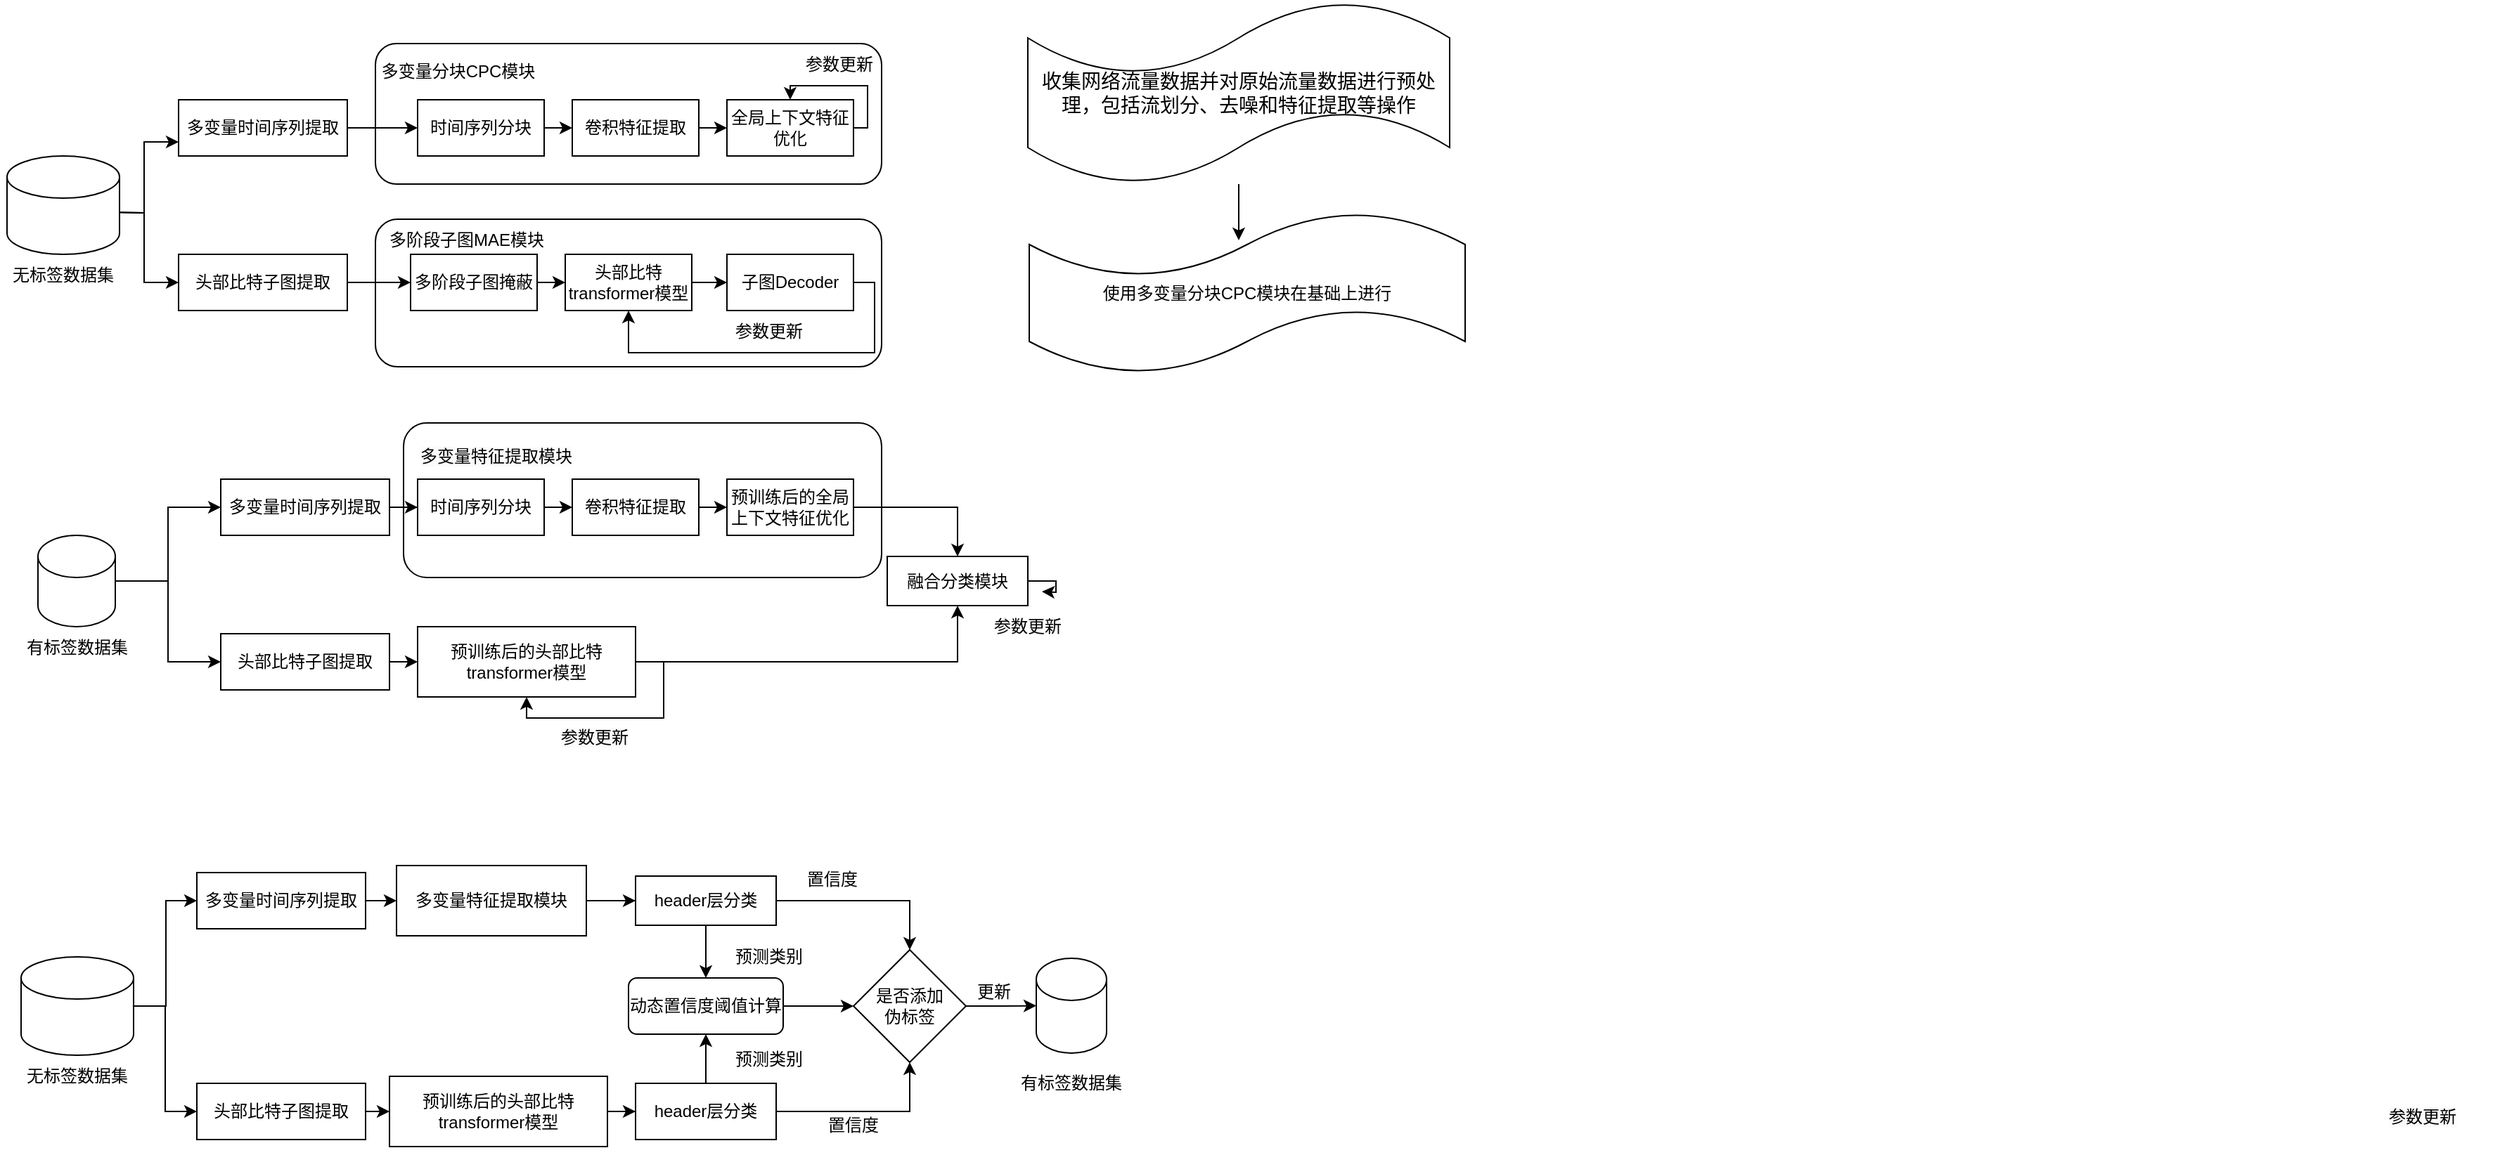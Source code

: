 <mxfile version="24.8.6">
  <diagram name="第 1 页" id="rEB31f508uckD36ukT6U">
    <mxGraphModel dx="1194" dy="549" grid="1" gridSize="10" guides="1" tooltips="1" connect="1" arrows="1" fold="1" page="1" pageScale="1" pageWidth="2000" pageHeight="2000" math="0" shadow="0">
      <root>
        <mxCell id="0" />
        <mxCell id="1" parent="0" />
        <mxCell id="dRLYrWtj4GT_OisPDWlN-132" value="" style="rounded=1;whiteSpace=wrap;html=1;" vertex="1" parent="1">
          <mxGeometry x="400" y="330" width="340" height="110" as="geometry" />
        </mxCell>
        <mxCell id="dRLYrWtj4GT_OisPDWlN-33" value="" style="rounded=1;whiteSpace=wrap;html=1;" vertex="1" parent="1">
          <mxGeometry x="380" y="185" width="360" height="105" as="geometry" />
        </mxCell>
        <mxCell id="dRLYrWtj4GT_OisPDWlN-8" value="" style="rounded=1;whiteSpace=wrap;html=1;" vertex="1" parent="1">
          <mxGeometry x="380" y="60" width="360" height="100" as="geometry" />
        </mxCell>
        <mxCell id="dRLYrWtj4GT_OisPDWlN-27" style="edgeStyle=orthogonalEdgeStyle;rounded=0;orthogonalLoop=1;jettySize=auto;html=1;entryX=0;entryY=0.5;entryDx=0;entryDy=0;" edge="1" parent="1" source="dRLYrWtj4GT_OisPDWlN-3" target="dRLYrWtj4GT_OisPDWlN-26">
          <mxGeometry relative="1" as="geometry" />
        </mxCell>
        <mxCell id="dRLYrWtj4GT_OisPDWlN-3" value="多变量时间序列提取" style="rounded=0;whiteSpace=wrap;html=1;" vertex="1" parent="1">
          <mxGeometry x="240" y="100" width="120" height="40" as="geometry" />
        </mxCell>
        <mxCell id="dRLYrWtj4GT_OisPDWlN-10" style="edgeStyle=orthogonalEdgeStyle;rounded=0;orthogonalLoop=1;jettySize=auto;html=1;entryX=0;entryY=0.75;entryDx=0;entryDy=0;" edge="1" parent="1" target="dRLYrWtj4GT_OisPDWlN-3">
          <mxGeometry relative="1" as="geometry">
            <mxPoint x="190" y="180" as="sourcePoint" />
          </mxGeometry>
        </mxCell>
        <mxCell id="dRLYrWtj4GT_OisPDWlN-11" style="edgeStyle=orthogonalEdgeStyle;rounded=0;orthogonalLoop=1;jettySize=auto;html=1;entryX=0;entryY=0.5;entryDx=0;entryDy=0;" edge="1" parent="1" target="dRLYrWtj4GT_OisPDWlN-6">
          <mxGeometry relative="1" as="geometry">
            <mxPoint x="190" y="180" as="sourcePoint" />
          </mxGeometry>
        </mxCell>
        <mxCell id="dRLYrWtj4GT_OisPDWlN-74" style="edgeStyle=orthogonalEdgeStyle;rounded=0;orthogonalLoop=1;jettySize=auto;html=1;exitX=1;exitY=0.5;exitDx=0;exitDy=0;entryX=0;entryY=0.5;entryDx=0;entryDy=0;exitPerimeter=0;" edge="1" parent="1" source="dRLYrWtj4GT_OisPDWlN-143" target="dRLYrWtj4GT_OisPDWlN-52">
          <mxGeometry relative="1" as="geometry">
            <mxPoint x="240" y="445" as="sourcePoint" />
          </mxGeometry>
        </mxCell>
        <mxCell id="dRLYrWtj4GT_OisPDWlN-75" style="edgeStyle=orthogonalEdgeStyle;rounded=0;orthogonalLoop=1;jettySize=auto;html=1;entryX=0;entryY=0.5;entryDx=0;entryDy=0;exitX=1;exitY=0.5;exitDx=0;exitDy=0;exitPerimeter=0;" edge="1" parent="1" source="dRLYrWtj4GT_OisPDWlN-143" target="dRLYrWtj4GT_OisPDWlN-54">
          <mxGeometry relative="1" as="geometry">
            <mxPoint x="240" y="445" as="sourcePoint" />
          </mxGeometry>
        </mxCell>
        <mxCell id="dRLYrWtj4GT_OisPDWlN-41" style="edgeStyle=orthogonalEdgeStyle;rounded=0;orthogonalLoop=1;jettySize=auto;html=1;entryX=0;entryY=0.5;entryDx=0;entryDy=0;" edge="1" parent="1" source="dRLYrWtj4GT_OisPDWlN-6" target="dRLYrWtj4GT_OisPDWlN-38">
          <mxGeometry relative="1" as="geometry" />
        </mxCell>
        <mxCell id="dRLYrWtj4GT_OisPDWlN-6" value="头部比特子图提取" style="rounded=0;whiteSpace=wrap;html=1;" vertex="1" parent="1">
          <mxGeometry x="240" y="210" width="120" height="40" as="geometry" />
        </mxCell>
        <mxCell id="dRLYrWtj4GT_OisPDWlN-29" style="edgeStyle=orthogonalEdgeStyle;rounded=0;orthogonalLoop=1;jettySize=auto;html=1;exitX=1;exitY=0.5;exitDx=0;exitDy=0;entryX=0;entryY=0.5;entryDx=0;entryDy=0;" edge="1" parent="1" source="dRLYrWtj4GT_OisPDWlN-23" target="dRLYrWtj4GT_OisPDWlN-25">
          <mxGeometry relative="1" as="geometry" />
        </mxCell>
        <mxCell id="dRLYrWtj4GT_OisPDWlN-23" value="卷积特征提取" style="rounded=0;whiteSpace=wrap;html=1;" vertex="1" parent="1">
          <mxGeometry x="520" y="100" width="90" height="40" as="geometry" />
        </mxCell>
        <mxCell id="dRLYrWtj4GT_OisPDWlN-30" style="edgeStyle=orthogonalEdgeStyle;rounded=0;orthogonalLoop=1;jettySize=auto;html=1;exitX=1;exitY=0.5;exitDx=0;exitDy=0;entryX=0.5;entryY=0;entryDx=0;entryDy=0;" edge="1" parent="1" source="dRLYrWtj4GT_OisPDWlN-25" target="dRLYrWtj4GT_OisPDWlN-25">
          <mxGeometry relative="1" as="geometry">
            <mxPoint x="790" y="90" as="targetPoint" />
            <Array as="points">
              <mxPoint x="730" y="120" />
              <mxPoint x="730" y="90" />
              <mxPoint x="675" y="90" />
            </Array>
          </mxGeometry>
        </mxCell>
        <mxCell id="dRLYrWtj4GT_OisPDWlN-25" value="全局上下文特征优化" style="rounded=0;whiteSpace=wrap;html=1;" vertex="1" parent="1">
          <mxGeometry x="630" y="100" width="90" height="40" as="geometry" />
        </mxCell>
        <mxCell id="dRLYrWtj4GT_OisPDWlN-28" style="edgeStyle=orthogonalEdgeStyle;rounded=0;orthogonalLoop=1;jettySize=auto;html=1;exitX=1;exitY=0.5;exitDx=0;exitDy=0;entryX=0;entryY=0.5;entryDx=0;entryDy=0;" edge="1" parent="1" source="dRLYrWtj4GT_OisPDWlN-26" target="dRLYrWtj4GT_OisPDWlN-23">
          <mxGeometry relative="1" as="geometry" />
        </mxCell>
        <mxCell id="dRLYrWtj4GT_OisPDWlN-26" value="时间序列分块" style="rounded=0;whiteSpace=wrap;html=1;" vertex="1" parent="1">
          <mxGeometry x="410" y="100" width="90" height="40" as="geometry" />
        </mxCell>
        <mxCell id="dRLYrWtj4GT_OisPDWlN-31" value="参数更新" style="text;html=1;align=center;verticalAlign=middle;whiteSpace=wrap;rounded=0;" vertex="1" parent="1">
          <mxGeometry x="680" y="60" width="60" height="30" as="geometry" />
        </mxCell>
        <mxCell id="dRLYrWtj4GT_OisPDWlN-32" value="多变量分块CPC模块" style="text;html=1;align=center;verticalAlign=middle;whiteSpace=wrap;rounded=0;" vertex="1" parent="1">
          <mxGeometry x="383" y="65" width="112" height="30" as="geometry" />
        </mxCell>
        <mxCell id="dRLYrWtj4GT_OisPDWlN-43" style="edgeStyle=orthogonalEdgeStyle;rounded=0;orthogonalLoop=1;jettySize=auto;html=1;exitX=1;exitY=0.5;exitDx=0;exitDy=0;" edge="1" parent="1" source="dRLYrWtj4GT_OisPDWlN-37" target="dRLYrWtj4GT_OisPDWlN-39">
          <mxGeometry relative="1" as="geometry" />
        </mxCell>
        <mxCell id="dRLYrWtj4GT_OisPDWlN-37" value="头部比特transformer模型" style="rounded=0;whiteSpace=wrap;html=1;" vertex="1" parent="1">
          <mxGeometry x="515" y="210" width="90" height="40" as="geometry" />
        </mxCell>
        <mxCell id="dRLYrWtj4GT_OisPDWlN-42" style="edgeStyle=orthogonalEdgeStyle;rounded=0;orthogonalLoop=1;jettySize=auto;html=1;exitX=1;exitY=0.5;exitDx=0;exitDy=0;entryX=0;entryY=0.5;entryDx=0;entryDy=0;" edge="1" parent="1" source="dRLYrWtj4GT_OisPDWlN-38" target="dRLYrWtj4GT_OisPDWlN-37">
          <mxGeometry relative="1" as="geometry" />
        </mxCell>
        <mxCell id="dRLYrWtj4GT_OisPDWlN-38" value="多阶段子图掩蔽" style="rounded=0;whiteSpace=wrap;html=1;" vertex="1" parent="1">
          <mxGeometry x="405" y="210" width="90" height="40" as="geometry" />
        </mxCell>
        <mxCell id="dRLYrWtj4GT_OisPDWlN-45" style="edgeStyle=orthogonalEdgeStyle;rounded=0;orthogonalLoop=1;jettySize=auto;html=1;exitX=1;exitY=0.5;exitDx=0;exitDy=0;entryX=0.5;entryY=1;entryDx=0;entryDy=0;" edge="1" parent="1" source="dRLYrWtj4GT_OisPDWlN-39" target="dRLYrWtj4GT_OisPDWlN-37">
          <mxGeometry relative="1" as="geometry">
            <Array as="points">
              <mxPoint x="735" y="230" />
              <mxPoint x="735" y="280" />
              <mxPoint x="560" y="280" />
            </Array>
          </mxGeometry>
        </mxCell>
        <mxCell id="dRLYrWtj4GT_OisPDWlN-39" value="子图Decoder" style="rounded=0;whiteSpace=wrap;html=1;" vertex="1" parent="1">
          <mxGeometry x="630" y="210" width="90" height="40" as="geometry" />
        </mxCell>
        <mxCell id="dRLYrWtj4GT_OisPDWlN-46" value="&lt;span style=&quot;color: rgb(0, 0, 0); font-family: Helvetica; font-size: 12px; font-style: normal; font-variant-ligatures: normal; font-variant-caps: normal; font-weight: 400; letter-spacing: normal; orphans: 2; text-align: center; text-indent: 0px; text-transform: none; widows: 2; word-spacing: 0px; -webkit-text-stroke-width: 0px; white-space: normal; background-color: rgb(251, 251, 251); text-decoration-thickness: initial; text-decoration-style: initial; text-decoration-color: initial; display: inline !important; float: none;&quot;&gt;参数更新&lt;/span&gt;" style="text;whiteSpace=wrap;html=1;" vertex="1" parent="1">
          <mxGeometry x="1810" y="810" width="80" height="40" as="geometry" />
        </mxCell>
        <mxCell id="dRLYrWtj4GT_OisPDWlN-47" value="多阶段子图MAE模块" style="text;html=1;align=center;verticalAlign=middle;whiteSpace=wrap;rounded=0;" vertex="1" parent="1">
          <mxGeometry x="380" y="185" width="130" height="30" as="geometry" />
        </mxCell>
        <mxCell id="dRLYrWtj4GT_OisPDWlN-48" value="参数更新" style="text;html=1;align=center;verticalAlign=middle;whiteSpace=wrap;rounded=0;" vertex="1" parent="1">
          <mxGeometry x="630" y="250" width="60" height="30" as="geometry" />
        </mxCell>
        <mxCell id="dRLYrWtj4GT_OisPDWlN-51" style="edgeStyle=orthogonalEdgeStyle;rounded=0;orthogonalLoop=1;jettySize=auto;html=1;entryX=0;entryY=0.5;entryDx=0;entryDy=0;" edge="1" parent="1" source="dRLYrWtj4GT_OisPDWlN-52" target="dRLYrWtj4GT_OisPDWlN-60">
          <mxGeometry relative="1" as="geometry" />
        </mxCell>
        <mxCell id="dRLYrWtj4GT_OisPDWlN-52" value="多变量时间序列提取" style="rounded=0;whiteSpace=wrap;html=1;" vertex="1" parent="1">
          <mxGeometry x="270" y="370" width="120" height="40" as="geometry" />
        </mxCell>
        <mxCell id="dRLYrWtj4GT_OisPDWlN-73" style="edgeStyle=orthogonalEdgeStyle;rounded=0;orthogonalLoop=1;jettySize=auto;html=1;exitX=1;exitY=0.5;exitDx=0;exitDy=0;entryX=0;entryY=0.5;entryDx=0;entryDy=0;" edge="1" parent="1" source="dRLYrWtj4GT_OisPDWlN-54" target="dRLYrWtj4GT_OisPDWlN-64">
          <mxGeometry relative="1" as="geometry" />
        </mxCell>
        <mxCell id="dRLYrWtj4GT_OisPDWlN-54" value="头部比特子图提取" style="rounded=0;whiteSpace=wrap;html=1;" vertex="1" parent="1">
          <mxGeometry x="270" y="480" width="120" height="40" as="geometry" />
        </mxCell>
        <mxCell id="dRLYrWtj4GT_OisPDWlN-55" style="edgeStyle=orthogonalEdgeStyle;rounded=0;orthogonalLoop=1;jettySize=auto;html=1;exitX=1;exitY=0.5;exitDx=0;exitDy=0;entryX=0;entryY=0.5;entryDx=0;entryDy=0;" edge="1" parent="1" source="dRLYrWtj4GT_OisPDWlN-56" target="dRLYrWtj4GT_OisPDWlN-58">
          <mxGeometry relative="1" as="geometry" />
        </mxCell>
        <mxCell id="dRLYrWtj4GT_OisPDWlN-56" value="卷积特征提取" style="rounded=0;whiteSpace=wrap;html=1;" vertex="1" parent="1">
          <mxGeometry x="520" y="370" width="90" height="40" as="geometry" />
        </mxCell>
        <mxCell id="dRLYrWtj4GT_OisPDWlN-71" style="edgeStyle=orthogonalEdgeStyle;rounded=0;orthogonalLoop=1;jettySize=auto;html=1;exitX=1;exitY=0.5;exitDx=0;exitDy=0;entryX=0.5;entryY=0;entryDx=0;entryDy=0;" edge="1" parent="1" source="dRLYrWtj4GT_OisPDWlN-58" target="dRLYrWtj4GT_OisPDWlN-76">
          <mxGeometry relative="1" as="geometry">
            <mxPoint x="790" y="430" as="targetPoint" />
          </mxGeometry>
        </mxCell>
        <mxCell id="dRLYrWtj4GT_OisPDWlN-58" value="预训练后的全局上下文特征优化" style="rounded=0;whiteSpace=wrap;html=1;" vertex="1" parent="1">
          <mxGeometry x="630" y="370" width="90" height="40" as="geometry" />
        </mxCell>
        <mxCell id="dRLYrWtj4GT_OisPDWlN-59" style="edgeStyle=orthogonalEdgeStyle;rounded=0;orthogonalLoop=1;jettySize=auto;html=1;exitX=1;exitY=0.5;exitDx=0;exitDy=0;entryX=0;entryY=0.5;entryDx=0;entryDy=0;" edge="1" parent="1" source="dRLYrWtj4GT_OisPDWlN-60" target="dRLYrWtj4GT_OisPDWlN-56">
          <mxGeometry relative="1" as="geometry" />
        </mxCell>
        <mxCell id="dRLYrWtj4GT_OisPDWlN-60" value="时间序列分块" style="rounded=0;whiteSpace=wrap;html=1;" vertex="1" parent="1">
          <mxGeometry x="410" y="370" width="90" height="40" as="geometry" />
        </mxCell>
        <mxCell id="dRLYrWtj4GT_OisPDWlN-63" style="edgeStyle=orthogonalEdgeStyle;rounded=0;orthogonalLoop=1;jettySize=auto;html=1;exitX=1;exitY=0.5;exitDx=0;exitDy=0;entryX=0.5;entryY=1;entryDx=0;entryDy=0;" edge="1" parent="1" source="dRLYrWtj4GT_OisPDWlN-64" target="dRLYrWtj4GT_OisPDWlN-76">
          <mxGeometry relative="1" as="geometry">
            <mxPoint x="790" y="470" as="targetPoint" />
          </mxGeometry>
        </mxCell>
        <mxCell id="dRLYrWtj4GT_OisPDWlN-64" value="预训练后的头部比特transformer模型" style="rounded=0;whiteSpace=wrap;html=1;" vertex="1" parent="1">
          <mxGeometry x="410" y="475" width="155" height="50" as="geometry" />
        </mxCell>
        <mxCell id="dRLYrWtj4GT_OisPDWlN-78" style="edgeStyle=orthogonalEdgeStyle;rounded=0;orthogonalLoop=1;jettySize=auto;html=1;" edge="1" parent="1" source="dRLYrWtj4GT_OisPDWlN-76">
          <mxGeometry relative="1" as="geometry">
            <mxPoint x="854" y="450" as="targetPoint" />
          </mxGeometry>
        </mxCell>
        <mxCell id="dRLYrWtj4GT_OisPDWlN-76" value="融合分类模块" style="rounded=0;whiteSpace=wrap;html=1;" vertex="1" parent="1">
          <mxGeometry x="744" y="425" width="100" height="35" as="geometry" />
        </mxCell>
        <mxCell id="dRLYrWtj4GT_OisPDWlN-79" value="参数更新" style="text;html=1;align=center;verticalAlign=middle;whiteSpace=wrap;rounded=0;" vertex="1" parent="1">
          <mxGeometry x="814" y="460" width="60" height="30" as="geometry" />
        </mxCell>
        <mxCell id="dRLYrWtj4GT_OisPDWlN-80" style="edgeStyle=orthogonalEdgeStyle;rounded=0;orthogonalLoop=1;jettySize=auto;html=1;entryX=0.5;entryY=1;entryDx=0;entryDy=0;exitX=1;exitY=0.5;exitDx=0;exitDy=0;" edge="1" parent="1" source="dRLYrWtj4GT_OisPDWlN-64" target="dRLYrWtj4GT_OisPDWlN-64">
          <mxGeometry relative="1" as="geometry">
            <Array as="points">
              <mxPoint x="585" y="500" />
              <mxPoint x="585" y="540" />
              <mxPoint x="488" y="540" />
            </Array>
          </mxGeometry>
        </mxCell>
        <mxCell id="dRLYrWtj4GT_OisPDWlN-81" value="&lt;span style=&quot;color: rgb(0, 0, 0); font-family: Helvetica; font-size: 12px; font-style: normal; font-variant-ligatures: normal; font-variant-caps: normal; font-weight: 400; letter-spacing: normal; orphans: 2; text-align: center; text-indent: 0px; text-transform: none; widows: 2; word-spacing: 0px; -webkit-text-stroke-width: 0px; white-space: normal; background-color: rgb(251, 251, 251); text-decoration-thickness: initial; text-decoration-style: initial; text-decoration-color: initial; display: inline !important; float: none;&quot;&gt;参数更新&lt;/span&gt;" style="text;whiteSpace=wrap;html=1;" vertex="1" parent="1">
          <mxGeometry x="510" y="540" width="80" height="40" as="geometry" />
        </mxCell>
        <mxCell id="dRLYrWtj4GT_OisPDWlN-108" style="edgeStyle=orthogonalEdgeStyle;rounded=0;orthogonalLoop=1;jettySize=auto;html=1;exitX=1;exitY=0.5;exitDx=0;exitDy=0;exitPerimeter=0;entryX=0;entryY=0.5;entryDx=0;entryDy=0;" edge="1" parent="1" source="dRLYrWtj4GT_OisPDWlN-83" target="dRLYrWtj4GT_OisPDWlN-90">
          <mxGeometry relative="1" as="geometry">
            <Array as="points">
              <mxPoint x="231" y="745" />
              <mxPoint x="231" y="670" />
            </Array>
          </mxGeometry>
        </mxCell>
        <mxCell id="dRLYrWtj4GT_OisPDWlN-140" style="edgeStyle=orthogonalEdgeStyle;rounded=0;orthogonalLoop=1;jettySize=auto;html=1;entryX=0;entryY=0.5;entryDx=0;entryDy=0;" edge="1" parent="1" source="dRLYrWtj4GT_OisPDWlN-83" target="dRLYrWtj4GT_OisPDWlN-92">
          <mxGeometry relative="1" as="geometry" />
        </mxCell>
        <mxCell id="dRLYrWtj4GT_OisPDWlN-83" value="" style="shape=cylinder3;whiteSpace=wrap;html=1;boundedLbl=1;backgroundOutline=1;size=15;" vertex="1" parent="1">
          <mxGeometry x="128" y="710" width="80" height="70" as="geometry" />
        </mxCell>
        <mxCell id="dRLYrWtj4GT_OisPDWlN-84" value="无标签数据集" style="text;html=1;align=center;verticalAlign=middle;whiteSpace=wrap;rounded=0;" vertex="1" parent="1">
          <mxGeometry x="123" y="780" width="90" height="30" as="geometry" />
        </mxCell>
        <mxCell id="dRLYrWtj4GT_OisPDWlN-89" style="edgeStyle=orthogonalEdgeStyle;rounded=0;orthogonalLoop=1;jettySize=auto;html=1;entryX=0;entryY=0.5;entryDx=0;entryDy=0;" edge="1" parent="1" source="dRLYrWtj4GT_OisPDWlN-90" target="dRLYrWtj4GT_OisPDWlN-134">
          <mxGeometry relative="1" as="geometry">
            <mxPoint x="390" y="670" as="targetPoint" />
          </mxGeometry>
        </mxCell>
        <mxCell id="dRLYrWtj4GT_OisPDWlN-90" value="多变量时间序列提取" style="rounded=0;whiteSpace=wrap;html=1;" vertex="1" parent="1">
          <mxGeometry x="253" y="650" width="120" height="40" as="geometry" />
        </mxCell>
        <mxCell id="dRLYrWtj4GT_OisPDWlN-91" style="edgeStyle=orthogonalEdgeStyle;rounded=0;orthogonalLoop=1;jettySize=auto;html=1;exitX=1;exitY=0.5;exitDx=0;exitDy=0;entryX=0;entryY=0.5;entryDx=0;entryDy=0;" edge="1" parent="1" source="dRLYrWtj4GT_OisPDWlN-92" target="dRLYrWtj4GT_OisPDWlN-101">
          <mxGeometry relative="1" as="geometry" />
        </mxCell>
        <mxCell id="dRLYrWtj4GT_OisPDWlN-92" value="头部比特子图提取" style="rounded=0;whiteSpace=wrap;html=1;" vertex="1" parent="1">
          <mxGeometry x="253" y="800" width="120" height="40" as="geometry" />
        </mxCell>
        <mxCell id="dRLYrWtj4GT_OisPDWlN-116" style="edgeStyle=orthogonalEdgeStyle;rounded=0;orthogonalLoop=1;jettySize=auto;html=1;exitX=1;exitY=0.5;exitDx=0;exitDy=0;entryX=0;entryY=0.5;entryDx=0;entryDy=0;" edge="1" parent="1" target="dRLYrWtj4GT_OisPDWlN-104">
          <mxGeometry relative="1" as="geometry">
            <mxPoint x="700" y="670" as="sourcePoint" />
            <Array as="points">
              <mxPoint x="510" y="670" />
              <mxPoint x="510" y="670" />
            </Array>
          </mxGeometry>
        </mxCell>
        <mxCell id="dRLYrWtj4GT_OisPDWlN-119" style="edgeStyle=orthogonalEdgeStyle;rounded=0;orthogonalLoop=1;jettySize=auto;html=1;entryX=0;entryY=0.5;entryDx=0;entryDy=0;" edge="1" parent="1" source="dRLYrWtj4GT_OisPDWlN-101" target="dRLYrWtj4GT_OisPDWlN-118">
          <mxGeometry relative="1" as="geometry" />
        </mxCell>
        <mxCell id="dRLYrWtj4GT_OisPDWlN-101" value="预训练后的头部比特transformer模型" style="rounded=0;whiteSpace=wrap;html=1;" vertex="1" parent="1">
          <mxGeometry x="390" y="795" width="155" height="50" as="geometry" />
        </mxCell>
        <mxCell id="dRLYrWtj4GT_OisPDWlN-128" style="edgeStyle=orthogonalEdgeStyle;rounded=0;orthogonalLoop=1;jettySize=auto;html=1;entryX=0.5;entryY=0;entryDx=0;entryDy=0;" edge="1" parent="1" source="dRLYrWtj4GT_OisPDWlN-104" target="dRLYrWtj4GT_OisPDWlN-127">
          <mxGeometry relative="1" as="geometry" />
        </mxCell>
        <mxCell id="dRLYrWtj4GT_OisPDWlN-145" style="edgeStyle=orthogonalEdgeStyle;rounded=0;orthogonalLoop=1;jettySize=auto;html=1;exitX=0.5;exitY=1;exitDx=0;exitDy=0;entryX=0.5;entryY=0;entryDx=0;entryDy=0;" edge="1" parent="1" source="dRLYrWtj4GT_OisPDWlN-104" target="dRLYrWtj4GT_OisPDWlN-124">
          <mxGeometry relative="1" as="geometry" />
        </mxCell>
        <mxCell id="dRLYrWtj4GT_OisPDWlN-104" value="header层分类" style="rounded=0;whiteSpace=wrap;html=1;" vertex="1" parent="1">
          <mxGeometry x="565" y="652.5" width="100" height="35" as="geometry" />
        </mxCell>
        <mxCell id="dRLYrWtj4GT_OisPDWlN-120" style="edgeStyle=orthogonalEdgeStyle;rounded=0;orthogonalLoop=1;jettySize=auto;html=1;exitX=1;exitY=0.5;exitDx=0;exitDy=0;entryX=0.5;entryY=1;entryDx=0;entryDy=0;" edge="1" parent="1" source="dRLYrWtj4GT_OisPDWlN-118" target="dRLYrWtj4GT_OisPDWlN-127">
          <mxGeometry relative="1" as="geometry">
            <mxPoint x="790" y="820" as="targetPoint" />
          </mxGeometry>
        </mxCell>
        <mxCell id="dRLYrWtj4GT_OisPDWlN-146" style="edgeStyle=orthogonalEdgeStyle;rounded=0;orthogonalLoop=1;jettySize=auto;html=1;entryX=0.5;entryY=1;entryDx=0;entryDy=0;" edge="1" parent="1" source="dRLYrWtj4GT_OisPDWlN-118" target="dRLYrWtj4GT_OisPDWlN-124">
          <mxGeometry relative="1" as="geometry" />
        </mxCell>
        <mxCell id="dRLYrWtj4GT_OisPDWlN-118" value="header层分类" style="rounded=0;whiteSpace=wrap;html=1;" vertex="1" parent="1">
          <mxGeometry x="565" y="800" width="100" height="40" as="geometry" />
        </mxCell>
        <mxCell id="dRLYrWtj4GT_OisPDWlN-121" value="置信度" style="text;html=1;align=center;verticalAlign=middle;whiteSpace=wrap;rounded=0;" vertex="1" parent="1">
          <mxGeometry x="680" y="815" width="80" height="30" as="geometry" />
        </mxCell>
        <mxCell id="dRLYrWtj4GT_OisPDWlN-123" value="置信度" style="text;html=1;align=center;verticalAlign=middle;whiteSpace=wrap;rounded=0;" vertex="1" parent="1">
          <mxGeometry x="665" y="640" width="80" height="30" as="geometry" />
        </mxCell>
        <mxCell id="dRLYrWtj4GT_OisPDWlN-129" style="edgeStyle=orthogonalEdgeStyle;rounded=0;orthogonalLoop=1;jettySize=auto;html=1;entryX=0;entryY=0.5;entryDx=0;entryDy=0;" edge="1" parent="1" source="dRLYrWtj4GT_OisPDWlN-124" target="dRLYrWtj4GT_OisPDWlN-127">
          <mxGeometry relative="1" as="geometry" />
        </mxCell>
        <mxCell id="dRLYrWtj4GT_OisPDWlN-124" value="动态置信度阈值计算" style="rounded=1;whiteSpace=wrap;html=1;" vertex="1" parent="1">
          <mxGeometry x="560" y="725" width="110" height="40" as="geometry" />
        </mxCell>
        <mxCell id="dRLYrWtj4GT_OisPDWlN-149" style="edgeStyle=orthogonalEdgeStyle;rounded=0;orthogonalLoop=1;jettySize=auto;html=1;" edge="1" parent="1" source="dRLYrWtj4GT_OisPDWlN-127" target="dRLYrWtj4GT_OisPDWlN-137">
          <mxGeometry relative="1" as="geometry" />
        </mxCell>
        <mxCell id="dRLYrWtj4GT_OisPDWlN-127" value="是否添加&lt;div&gt;伪标签&lt;/div&gt;" style="rhombus;whiteSpace=wrap;html=1;" vertex="1" parent="1">
          <mxGeometry x="720" y="705" width="80" height="80" as="geometry" />
        </mxCell>
        <mxCell id="dRLYrWtj4GT_OisPDWlN-131" value="更新" style="text;html=1;align=center;verticalAlign=middle;whiteSpace=wrap;rounded=0;" vertex="1" parent="1">
          <mxGeometry x="750" y="720" width="140" height="30" as="geometry" />
        </mxCell>
        <mxCell id="dRLYrWtj4GT_OisPDWlN-133" value="&lt;span style=&quot;color: rgb(0, 0, 0); font-family: Helvetica; font-size: 12px; font-style: normal; font-variant-ligatures: normal; font-variant-caps: normal; font-weight: 400; letter-spacing: normal; orphans: 2; text-align: center; text-indent: 0px; text-transform: none; widows: 2; word-spacing: 0px; -webkit-text-stroke-width: 0px; white-space: normal; background-color: rgb(251, 251, 251); text-decoration-thickness: initial; text-decoration-style: initial; text-decoration-color: initial; display: inline !important; float: none;&quot;&gt;多变量特征提取模块&lt;/span&gt;" style="text;whiteSpace=wrap;html=1;" vertex="1" parent="1">
          <mxGeometry x="410" y="340" width="180" height="40" as="geometry" />
        </mxCell>
        <mxCell id="dRLYrWtj4GT_OisPDWlN-134" value="多变量特征提取模块" style="rounded=0;whiteSpace=wrap;html=1;" vertex="1" parent="1">
          <mxGeometry x="395" y="645" width="135" height="50" as="geometry" />
        </mxCell>
        <mxCell id="dRLYrWtj4GT_OisPDWlN-137" value="" style="shape=cylinder3;whiteSpace=wrap;html=1;boundedLbl=1;backgroundOutline=1;size=15;" vertex="1" parent="1">
          <mxGeometry x="850" y="711" width="50" height="67.5" as="geometry" />
        </mxCell>
        <mxCell id="dRLYrWtj4GT_OisPDWlN-139" value="有标签数据集" style="text;html=1;align=center;verticalAlign=middle;whiteSpace=wrap;rounded=0;" vertex="1" parent="1">
          <mxGeometry x="830" y="785" width="90" height="30" as="geometry" />
        </mxCell>
        <mxCell id="dRLYrWtj4GT_OisPDWlN-143" value="" style="shape=cylinder3;whiteSpace=wrap;html=1;boundedLbl=1;backgroundOutline=1;size=15;" vertex="1" parent="1">
          <mxGeometry x="140" y="410" width="55" height="65" as="geometry" />
        </mxCell>
        <mxCell id="dRLYrWtj4GT_OisPDWlN-144" value="有标签数据集" style="text;html=1;align=center;verticalAlign=middle;whiteSpace=wrap;rounded=0;" vertex="1" parent="1">
          <mxGeometry x="122.5" y="475" width="90" height="30" as="geometry" />
        </mxCell>
        <mxCell id="dRLYrWtj4GT_OisPDWlN-147" value="预测类别" style="text;html=1;align=center;verticalAlign=middle;whiteSpace=wrap;rounded=0;" vertex="1" parent="1">
          <mxGeometry x="630" y="695" width="60" height="30" as="geometry" />
        </mxCell>
        <mxCell id="dRLYrWtj4GT_OisPDWlN-148" value="预测类别" style="text;html=1;align=center;verticalAlign=middle;whiteSpace=wrap;rounded=0;" vertex="1" parent="1">
          <mxGeometry x="630" y="767.5" width="60" height="30" as="geometry" />
        </mxCell>
        <mxCell id="dRLYrWtj4GT_OisPDWlN-150" value="" style="shape=cylinder3;whiteSpace=wrap;html=1;boundedLbl=1;backgroundOutline=1;size=15;" vertex="1" parent="1">
          <mxGeometry x="118" y="140" width="80" height="70" as="geometry" />
        </mxCell>
        <mxCell id="dRLYrWtj4GT_OisPDWlN-151" value="无标签数据集" style="text;html=1;align=center;verticalAlign=middle;whiteSpace=wrap;rounded=0;" vertex="1" parent="1">
          <mxGeometry x="113" y="210" width="90" height="30" as="geometry" />
        </mxCell>
        <mxCell id="dRLYrWtj4GT_OisPDWlN-153" style="edgeStyle=orthogonalEdgeStyle;rounded=0;orthogonalLoop=1;jettySize=auto;html=1;" edge="1" parent="1" source="dRLYrWtj4GT_OisPDWlN-152">
          <mxGeometry relative="1" as="geometry">
            <mxPoint x="994" y="200" as="targetPoint" />
          </mxGeometry>
        </mxCell>
        <mxCell id="dRLYrWtj4GT_OisPDWlN-152" value="&lt;span style=&quot;font-size:10.5pt;mso-bidi-font-size:11.0pt;&lt;br/&gt;font-family:宋体;mso-ascii-font-family:&amp;quot;Times New Roman&amp;quot;;mso-fareast-theme-font:&lt;br/&gt;minor-fareast;mso-hansi-font-family:&amp;quot;Times New Roman&amp;quot;;mso-bidi-font-family:&lt;br/&gt;&amp;quot;Times New Roman&amp;quot;;mso-font-kerning:1.0pt;mso-ansi-language:EN-US;mso-fareast-language:&lt;br/&gt;ZH-CN;mso-bidi-language:AR-SA&quot;&gt;收集网络流量数据并对原始流量数据进行预处理，包括流划分、去噪和特征提取等操作&lt;/span&gt;" style="shape=tape;whiteSpace=wrap;html=1;" vertex="1" parent="1">
          <mxGeometry x="844" y="30" width="300" height="130" as="geometry" />
        </mxCell>
        <mxCell id="dRLYrWtj4GT_OisPDWlN-154" value="使用多变量分块CPC模块在基础上进行" style="shape=tape;whiteSpace=wrap;html=1;" vertex="1" parent="1">
          <mxGeometry x="845" y="180" width="310" height="115" as="geometry" />
        </mxCell>
      </root>
    </mxGraphModel>
  </diagram>
</mxfile>
